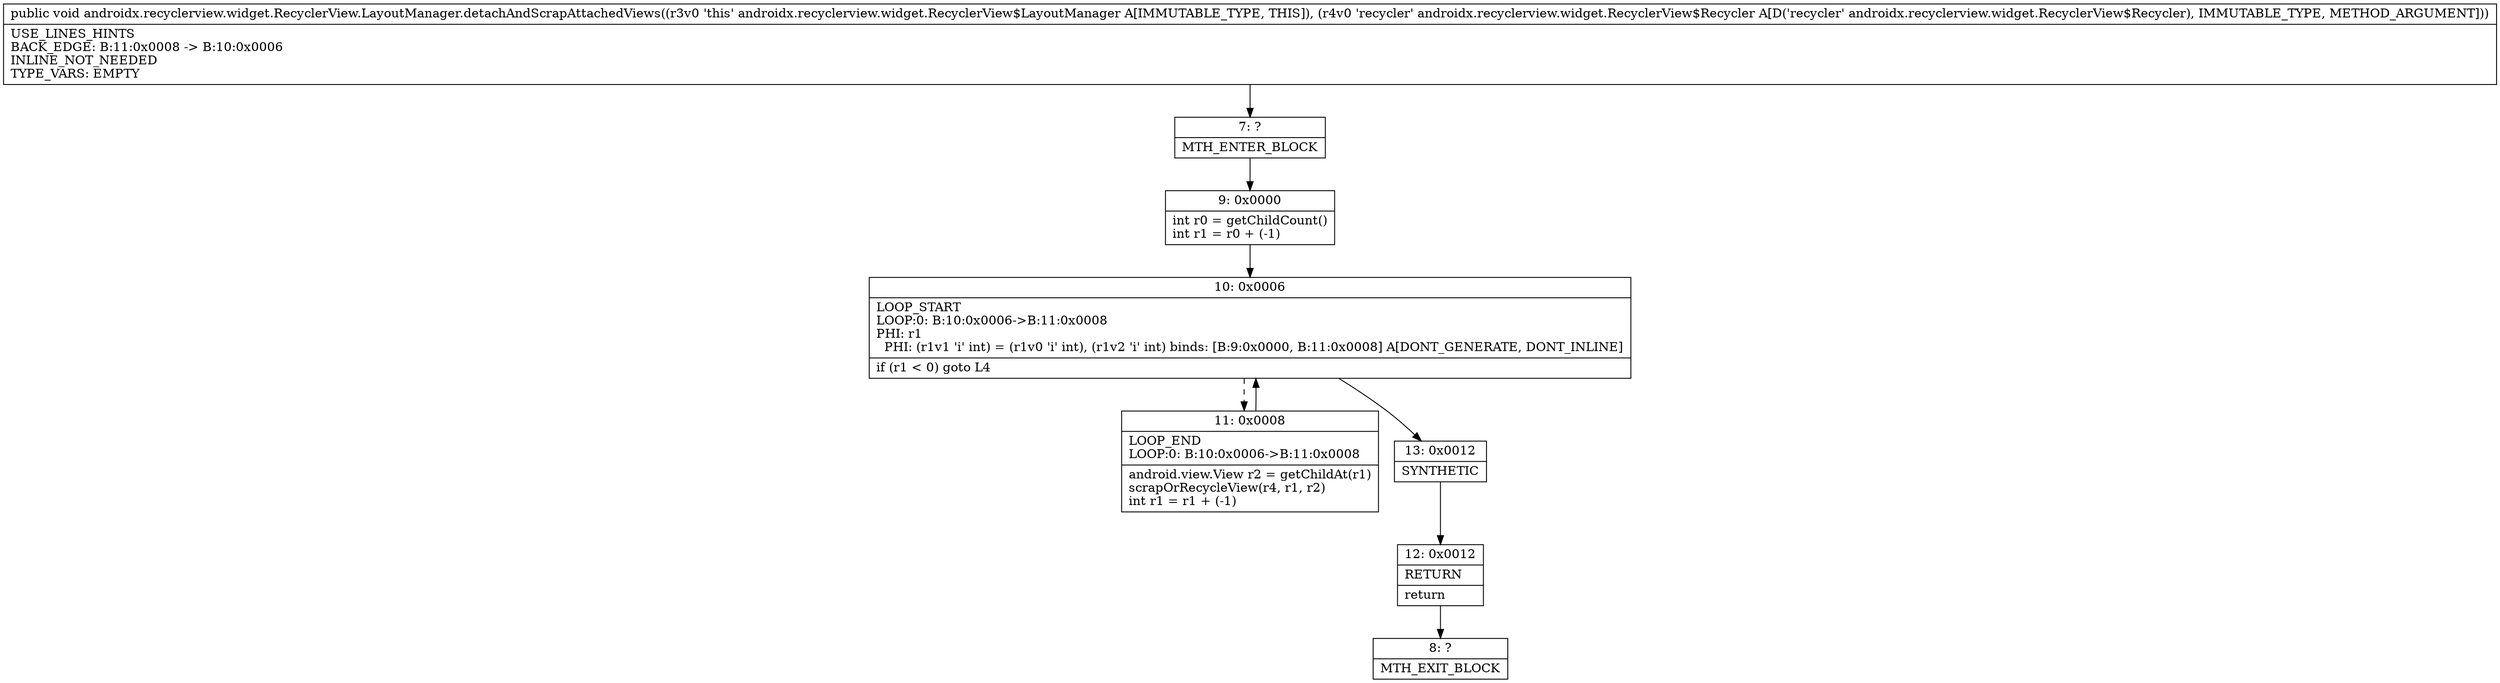 digraph "CFG forandroidx.recyclerview.widget.RecyclerView.LayoutManager.detachAndScrapAttachedViews(Landroidx\/recyclerview\/widget\/RecyclerView$Recycler;)V" {
Node_7 [shape=record,label="{7\:\ ?|MTH_ENTER_BLOCK\l}"];
Node_9 [shape=record,label="{9\:\ 0x0000|int r0 = getChildCount()\lint r1 = r0 + (\-1)\l}"];
Node_10 [shape=record,label="{10\:\ 0x0006|LOOP_START\lLOOP:0: B:10:0x0006\-\>B:11:0x0008\lPHI: r1 \l  PHI: (r1v1 'i' int) = (r1v0 'i' int), (r1v2 'i' int) binds: [B:9:0x0000, B:11:0x0008] A[DONT_GENERATE, DONT_INLINE]\l|if (r1 \< 0) goto L4\l}"];
Node_11 [shape=record,label="{11\:\ 0x0008|LOOP_END\lLOOP:0: B:10:0x0006\-\>B:11:0x0008\l|android.view.View r2 = getChildAt(r1)\lscrapOrRecycleView(r4, r1, r2)\lint r1 = r1 + (\-1)\l}"];
Node_13 [shape=record,label="{13\:\ 0x0012|SYNTHETIC\l}"];
Node_12 [shape=record,label="{12\:\ 0x0012|RETURN\l|return\l}"];
Node_8 [shape=record,label="{8\:\ ?|MTH_EXIT_BLOCK\l}"];
MethodNode[shape=record,label="{public void androidx.recyclerview.widget.RecyclerView.LayoutManager.detachAndScrapAttachedViews((r3v0 'this' androidx.recyclerview.widget.RecyclerView$LayoutManager A[IMMUTABLE_TYPE, THIS]), (r4v0 'recycler' androidx.recyclerview.widget.RecyclerView$Recycler A[D('recycler' androidx.recyclerview.widget.RecyclerView$Recycler), IMMUTABLE_TYPE, METHOD_ARGUMENT]))  | USE_LINES_HINTS\lBACK_EDGE: B:11:0x0008 \-\> B:10:0x0006\lINLINE_NOT_NEEDED\lTYPE_VARS: EMPTY\l}"];
MethodNode -> Node_7;Node_7 -> Node_9;
Node_9 -> Node_10;
Node_10 -> Node_11[style=dashed];
Node_10 -> Node_13;
Node_11 -> Node_10;
Node_13 -> Node_12;
Node_12 -> Node_8;
}

